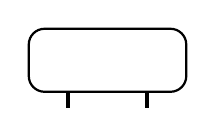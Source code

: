 \begin{tikzpicture}
	\path[thick,draw,fill=white] (-1, 0.2) arc (180:90:0.2) -- (0.8, 0.4) arc (90:0:0.2) -- (1, -0.2) arc (360:270:0.2) -- (-0.8, -0.4) arc (270:180:0.2) -- cycle;
	\draw[ultra thick] (-0.5, -0.4) -- (-0.5, -0.6);
	\draw[ultra thick] (0.5, -0.4) -- (0.5, -0.6);
\end{tikzpicture}